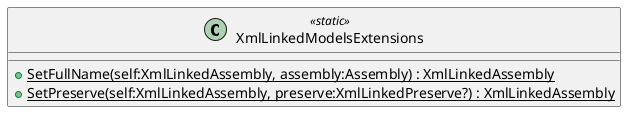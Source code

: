 @startuml
class XmlLinkedModelsExtensions <<static>> {
    + {static} SetFullName(self:XmlLinkedAssembly, assembly:Assembly) : XmlLinkedAssembly
    + {static} SetPreserve(self:XmlLinkedAssembly, preserve:XmlLinkedPreserve?) : XmlLinkedAssembly
}
@enduml
